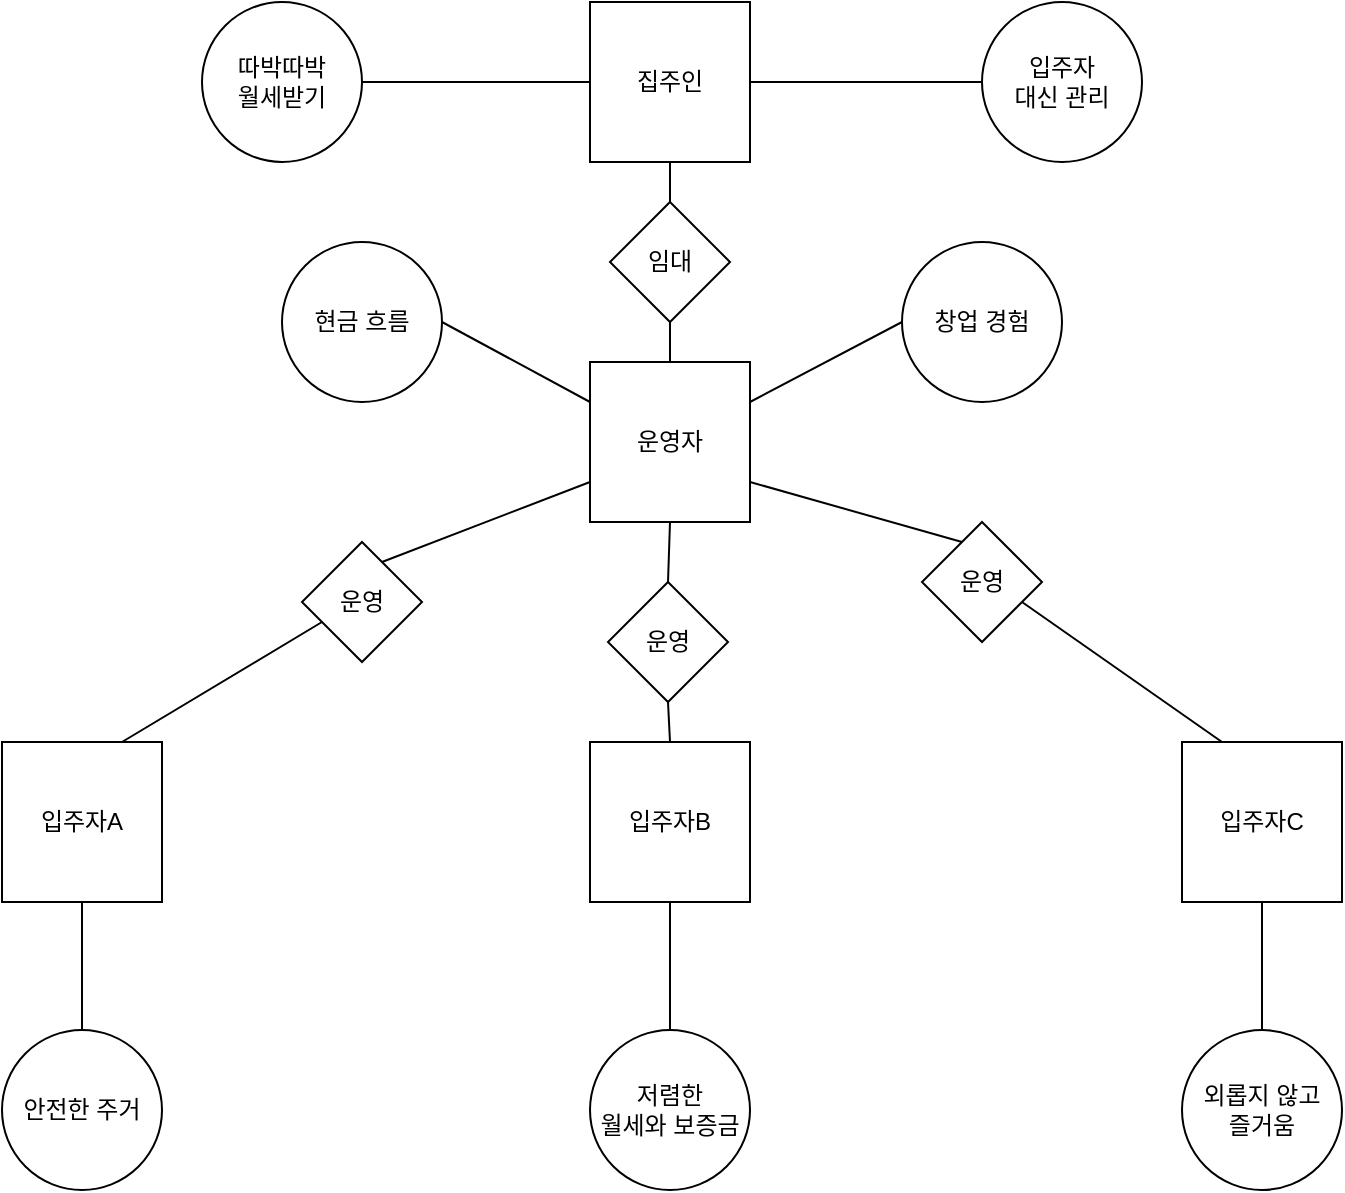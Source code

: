 <mxfile version="14.6.11" type="github">
  <diagram id="sJM5iWNk8SyRj3kAc8zz" name="Page-1">
    <mxGraphModel dx="1113" dy="722" grid="1" gridSize="10" guides="1" tooltips="1" connect="1" arrows="1" fold="1" page="1" pageScale="1" pageWidth="827" pageHeight="1169" math="0" shadow="0">
      <root>
        <mxCell id="0" />
        <mxCell id="1" parent="0" />
        <mxCell id="lsb-Ydam4D9JBRvQ2dEY-1" value="운영자" style="whiteSpace=wrap;html=1;aspect=fixed;" vertex="1" parent="1">
          <mxGeometry x="374" y="250" width="80" height="80" as="geometry" />
        </mxCell>
        <mxCell id="lsb-Ydam4D9JBRvQ2dEY-2" value="집주인" style="whiteSpace=wrap;html=1;aspect=fixed;" vertex="1" parent="1">
          <mxGeometry x="374" y="70" width="80" height="80" as="geometry" />
        </mxCell>
        <mxCell id="lsb-Ydam4D9JBRvQ2dEY-3" value="입주자A" style="whiteSpace=wrap;html=1;aspect=fixed;" vertex="1" parent="1">
          <mxGeometry x="80" y="440" width="80" height="80" as="geometry" />
        </mxCell>
        <mxCell id="lsb-Ydam4D9JBRvQ2dEY-4" value="입주자B" style="whiteSpace=wrap;html=1;aspect=fixed;" vertex="1" parent="1">
          <mxGeometry x="374" y="440" width="80" height="80" as="geometry" />
        </mxCell>
        <mxCell id="lsb-Ydam4D9JBRvQ2dEY-5" value="입주자C" style="whiteSpace=wrap;html=1;aspect=fixed;" vertex="1" parent="1">
          <mxGeometry x="670" y="440" width="80" height="80" as="geometry" />
        </mxCell>
        <mxCell id="lsb-Ydam4D9JBRvQ2dEY-7" value="" style="endArrow=none;html=1;entryX=0.5;entryY=1;entryDx=0;entryDy=0;exitX=0.5;exitY=0;exitDx=0;exitDy=0;" edge="1" parent="1" source="lsb-Ydam4D9JBRvQ2dEY-1" target="lsb-Ydam4D9JBRvQ2dEY-2">
          <mxGeometry width="50" height="50" relative="1" as="geometry">
            <mxPoint x="390" y="340" as="sourcePoint" />
            <mxPoint x="440" y="290" as="targetPoint" />
          </mxGeometry>
        </mxCell>
        <mxCell id="lsb-Ydam4D9JBRvQ2dEY-8" value="" style="endArrow=none;html=1;exitX=0;exitY=0.75;exitDx=0;exitDy=0;entryX=0.75;entryY=0;entryDx=0;entryDy=0;startArrow=none;" edge="1" parent="1" source="lsb-Ydam4D9JBRvQ2dEY-31" target="lsb-Ydam4D9JBRvQ2dEY-3">
          <mxGeometry width="50" height="50" relative="1" as="geometry">
            <mxPoint x="390" y="340" as="sourcePoint" />
            <mxPoint x="310" y="360" as="targetPoint" />
          </mxGeometry>
        </mxCell>
        <mxCell id="lsb-Ydam4D9JBRvQ2dEY-9" value="" style="endArrow=none;html=1;entryX=0.5;entryY=1;entryDx=0;entryDy=0;exitX=0.5;exitY=0;exitDx=0;exitDy=0;startArrow=none;" edge="1" parent="1" source="lsb-Ydam4D9JBRvQ2dEY-30" target="lsb-Ydam4D9JBRvQ2dEY-1">
          <mxGeometry width="50" height="50" relative="1" as="geometry">
            <mxPoint x="390" y="340" as="sourcePoint" />
            <mxPoint x="440" y="290" as="targetPoint" />
          </mxGeometry>
        </mxCell>
        <mxCell id="lsb-Ydam4D9JBRvQ2dEY-10" value="" style="endArrow=none;html=1;entryX=0.25;entryY=0;entryDx=0;entryDy=0;exitX=1;exitY=0.75;exitDx=0;exitDy=0;startArrow=none;" edge="1" parent="1" source="lsb-Ydam4D9JBRvQ2dEY-32" target="lsb-Ydam4D9JBRvQ2dEY-5">
          <mxGeometry width="50" height="50" relative="1" as="geometry">
            <mxPoint x="390" y="340" as="sourcePoint" />
            <mxPoint x="440" y="290" as="targetPoint" />
          </mxGeometry>
        </mxCell>
        <mxCell id="lsb-Ydam4D9JBRvQ2dEY-11" value="따박따박&lt;br&gt;월세받기" style="ellipse;whiteSpace=wrap;html=1;aspect=fixed;" vertex="1" parent="1">
          <mxGeometry x="180" y="70" width="80" height="80" as="geometry" />
        </mxCell>
        <mxCell id="lsb-Ydam4D9JBRvQ2dEY-12" value="입주자&lt;br&gt;대신 관리" style="ellipse;whiteSpace=wrap;html=1;aspect=fixed;" vertex="1" parent="1">
          <mxGeometry x="570" y="70" width="80" height="80" as="geometry" />
        </mxCell>
        <mxCell id="lsb-Ydam4D9JBRvQ2dEY-13" value="현금 흐름" style="ellipse;whiteSpace=wrap;html=1;aspect=fixed;" vertex="1" parent="1">
          <mxGeometry x="220" y="190" width="80" height="80" as="geometry" />
        </mxCell>
        <mxCell id="lsb-Ydam4D9JBRvQ2dEY-14" value="창업 경험" style="ellipse;whiteSpace=wrap;html=1;aspect=fixed;" vertex="1" parent="1">
          <mxGeometry x="530" y="190" width="80" height="80" as="geometry" />
        </mxCell>
        <mxCell id="lsb-Ydam4D9JBRvQ2dEY-15" value="안전한 주거" style="ellipse;whiteSpace=wrap;html=1;aspect=fixed;" vertex="1" parent="1">
          <mxGeometry x="80" y="584" width="80" height="80" as="geometry" />
        </mxCell>
        <mxCell id="lsb-Ydam4D9JBRvQ2dEY-16" value="저렴한 &lt;br&gt;월세와 보증금" style="ellipse;whiteSpace=wrap;html=1;aspect=fixed;" vertex="1" parent="1">
          <mxGeometry x="374" y="584" width="80" height="80" as="geometry" />
        </mxCell>
        <mxCell id="lsb-Ydam4D9JBRvQ2dEY-17" value="외롭지 않고&lt;br&gt;즐거움" style="ellipse;whiteSpace=wrap;html=1;aspect=fixed;" vertex="1" parent="1">
          <mxGeometry x="670" y="584" width="80" height="80" as="geometry" />
        </mxCell>
        <mxCell id="lsb-Ydam4D9JBRvQ2dEY-20" value="" style="endArrow=none;html=1;exitX=0.5;exitY=0;exitDx=0;exitDy=0;" edge="1" parent="1" source="lsb-Ydam4D9JBRvQ2dEY-15">
          <mxGeometry width="50" height="50" relative="1" as="geometry">
            <mxPoint x="70" y="570" as="sourcePoint" />
            <mxPoint x="120" y="520" as="targetPoint" />
          </mxGeometry>
        </mxCell>
        <mxCell id="lsb-Ydam4D9JBRvQ2dEY-22" value="" style="endArrow=none;html=1;entryX=0.5;entryY=1;entryDx=0;entryDy=0;exitX=0.5;exitY=0;exitDx=0;exitDy=0;" edge="1" parent="1" source="lsb-Ydam4D9JBRvQ2dEY-16" target="lsb-Ydam4D9JBRvQ2dEY-4">
          <mxGeometry width="50" height="50" relative="1" as="geometry">
            <mxPoint x="370" y="400" as="sourcePoint" />
            <mxPoint x="420" y="350" as="targetPoint" />
          </mxGeometry>
        </mxCell>
        <mxCell id="lsb-Ydam4D9JBRvQ2dEY-23" value="" style="endArrow=none;html=1;entryX=0.5;entryY=1;entryDx=0;entryDy=0;exitX=0.5;exitY=0;exitDx=0;exitDy=0;" edge="1" parent="1" source="lsb-Ydam4D9JBRvQ2dEY-17" target="lsb-Ydam4D9JBRvQ2dEY-5">
          <mxGeometry width="50" height="50" relative="1" as="geometry">
            <mxPoint x="580" y="580" as="sourcePoint" />
            <mxPoint x="630" y="530" as="targetPoint" />
          </mxGeometry>
        </mxCell>
        <mxCell id="lsb-Ydam4D9JBRvQ2dEY-24" value="" style="endArrow=none;html=1;entryX=0;entryY=0.25;entryDx=0;entryDy=0;exitX=1;exitY=0.5;exitDx=0;exitDy=0;" edge="1" parent="1" source="lsb-Ydam4D9JBRvQ2dEY-13" target="lsb-Ydam4D9JBRvQ2dEY-1">
          <mxGeometry width="50" height="50" relative="1" as="geometry">
            <mxPoint x="324" y="320" as="sourcePoint" />
            <mxPoint x="370" y="280" as="targetPoint" />
          </mxGeometry>
        </mxCell>
        <mxCell id="lsb-Ydam4D9JBRvQ2dEY-26" value="" style="endArrow=none;html=1;entryX=0;entryY=0.5;entryDx=0;entryDy=0;exitX=1;exitY=0.25;exitDx=0;exitDy=0;" edge="1" parent="1" source="lsb-Ydam4D9JBRvQ2dEY-1" target="lsb-Ydam4D9JBRvQ2dEY-14">
          <mxGeometry width="50" height="50" relative="1" as="geometry">
            <mxPoint x="370" y="400" as="sourcePoint" />
            <mxPoint x="420" y="350" as="targetPoint" />
          </mxGeometry>
        </mxCell>
        <mxCell id="lsb-Ydam4D9JBRvQ2dEY-27" value="" style="endArrow=none;html=1;entryX=0;entryY=0.5;entryDx=0;entryDy=0;exitX=1;exitY=0.5;exitDx=0;exitDy=0;" edge="1" parent="1" source="lsb-Ydam4D9JBRvQ2dEY-11" target="lsb-Ydam4D9JBRvQ2dEY-2">
          <mxGeometry width="50" height="50" relative="1" as="geometry">
            <mxPoint x="300" y="160" as="sourcePoint" />
            <mxPoint x="350" y="110" as="targetPoint" />
          </mxGeometry>
        </mxCell>
        <mxCell id="lsb-Ydam4D9JBRvQ2dEY-28" value="" style="endArrow=none;html=1;entryX=0;entryY=0.5;entryDx=0;entryDy=0;exitX=1;exitY=0.5;exitDx=0;exitDy=0;" edge="1" parent="1" source="lsb-Ydam4D9JBRvQ2dEY-2" target="lsb-Ydam4D9JBRvQ2dEY-12">
          <mxGeometry width="50" height="50" relative="1" as="geometry">
            <mxPoint x="470" y="140" as="sourcePoint" />
            <mxPoint x="540" y="120" as="targetPoint" />
          </mxGeometry>
        </mxCell>
        <mxCell id="lsb-Ydam4D9JBRvQ2dEY-29" value="임대" style="rhombus;whiteSpace=wrap;html=1;" vertex="1" parent="1">
          <mxGeometry x="384" y="170" width="60" height="60" as="geometry" />
        </mxCell>
        <mxCell id="lsb-Ydam4D9JBRvQ2dEY-31" value="운영" style="rhombus;whiteSpace=wrap;html=1;" vertex="1" parent="1">
          <mxGeometry x="230" y="340" width="60" height="60" as="geometry" />
        </mxCell>
        <mxCell id="lsb-Ydam4D9JBRvQ2dEY-33" value="" style="endArrow=none;html=1;exitX=0;exitY=0.75;exitDx=0;exitDy=0;entryX=0.75;entryY=0;entryDx=0;entryDy=0;" edge="1" parent="1" source="lsb-Ydam4D9JBRvQ2dEY-1" target="lsb-Ydam4D9JBRvQ2dEY-31">
          <mxGeometry width="50" height="50" relative="1" as="geometry">
            <mxPoint x="374" y="310" as="sourcePoint" />
            <mxPoint x="140" y="440" as="targetPoint" />
          </mxGeometry>
        </mxCell>
        <mxCell id="lsb-Ydam4D9JBRvQ2dEY-30" value="운영" style="rhombus;whiteSpace=wrap;html=1;" vertex="1" parent="1">
          <mxGeometry x="383" y="360" width="60" height="60" as="geometry" />
        </mxCell>
        <mxCell id="lsb-Ydam4D9JBRvQ2dEY-34" value="" style="endArrow=none;html=1;entryX=0.5;entryY=1;entryDx=0;entryDy=0;exitX=0.5;exitY=0;exitDx=0;exitDy=0;" edge="1" parent="1" source="lsb-Ydam4D9JBRvQ2dEY-4" target="lsb-Ydam4D9JBRvQ2dEY-30">
          <mxGeometry width="50" height="50" relative="1" as="geometry">
            <mxPoint x="414" y="440" as="sourcePoint" />
            <mxPoint x="414" y="330" as="targetPoint" />
          </mxGeometry>
        </mxCell>
        <mxCell id="lsb-Ydam4D9JBRvQ2dEY-32" value="운영" style="rhombus;whiteSpace=wrap;html=1;" vertex="1" parent="1">
          <mxGeometry x="540" y="330" width="60" height="60" as="geometry" />
        </mxCell>
        <mxCell id="lsb-Ydam4D9JBRvQ2dEY-35" value="" style="endArrow=none;html=1;entryX=0.25;entryY=0;entryDx=0;entryDy=0;exitX=1;exitY=0.75;exitDx=0;exitDy=0;" edge="1" parent="1" source="lsb-Ydam4D9JBRvQ2dEY-1" target="lsb-Ydam4D9JBRvQ2dEY-32">
          <mxGeometry width="50" height="50" relative="1" as="geometry">
            <mxPoint x="454" y="310" as="sourcePoint" />
            <mxPoint x="690" y="440" as="targetPoint" />
          </mxGeometry>
        </mxCell>
      </root>
    </mxGraphModel>
  </diagram>
</mxfile>
